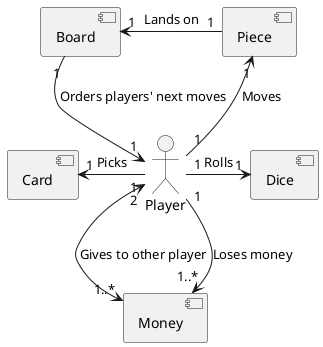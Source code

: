 @startuml DomainModel
    [Dice] as O1
    [Card] as O2
    [Piece] as O3
    [Money] as O4
    [Board] as O5
    :Player: as P

    P"1" -r-> "1"O1 : Rolls
    P"1" -l-> "1"O2 : Picks
    P"1" -u-> "1"O3 : Moves
    O3"1" -l-> "1"O5 : Lands on
    O5"1" -d-> "1"P : Orders players' next moves
    P"2" <-d-> "1..*"O4 : Gives to other player
    P"1" -d-> "1..*"O4 : Loses money
@enduml